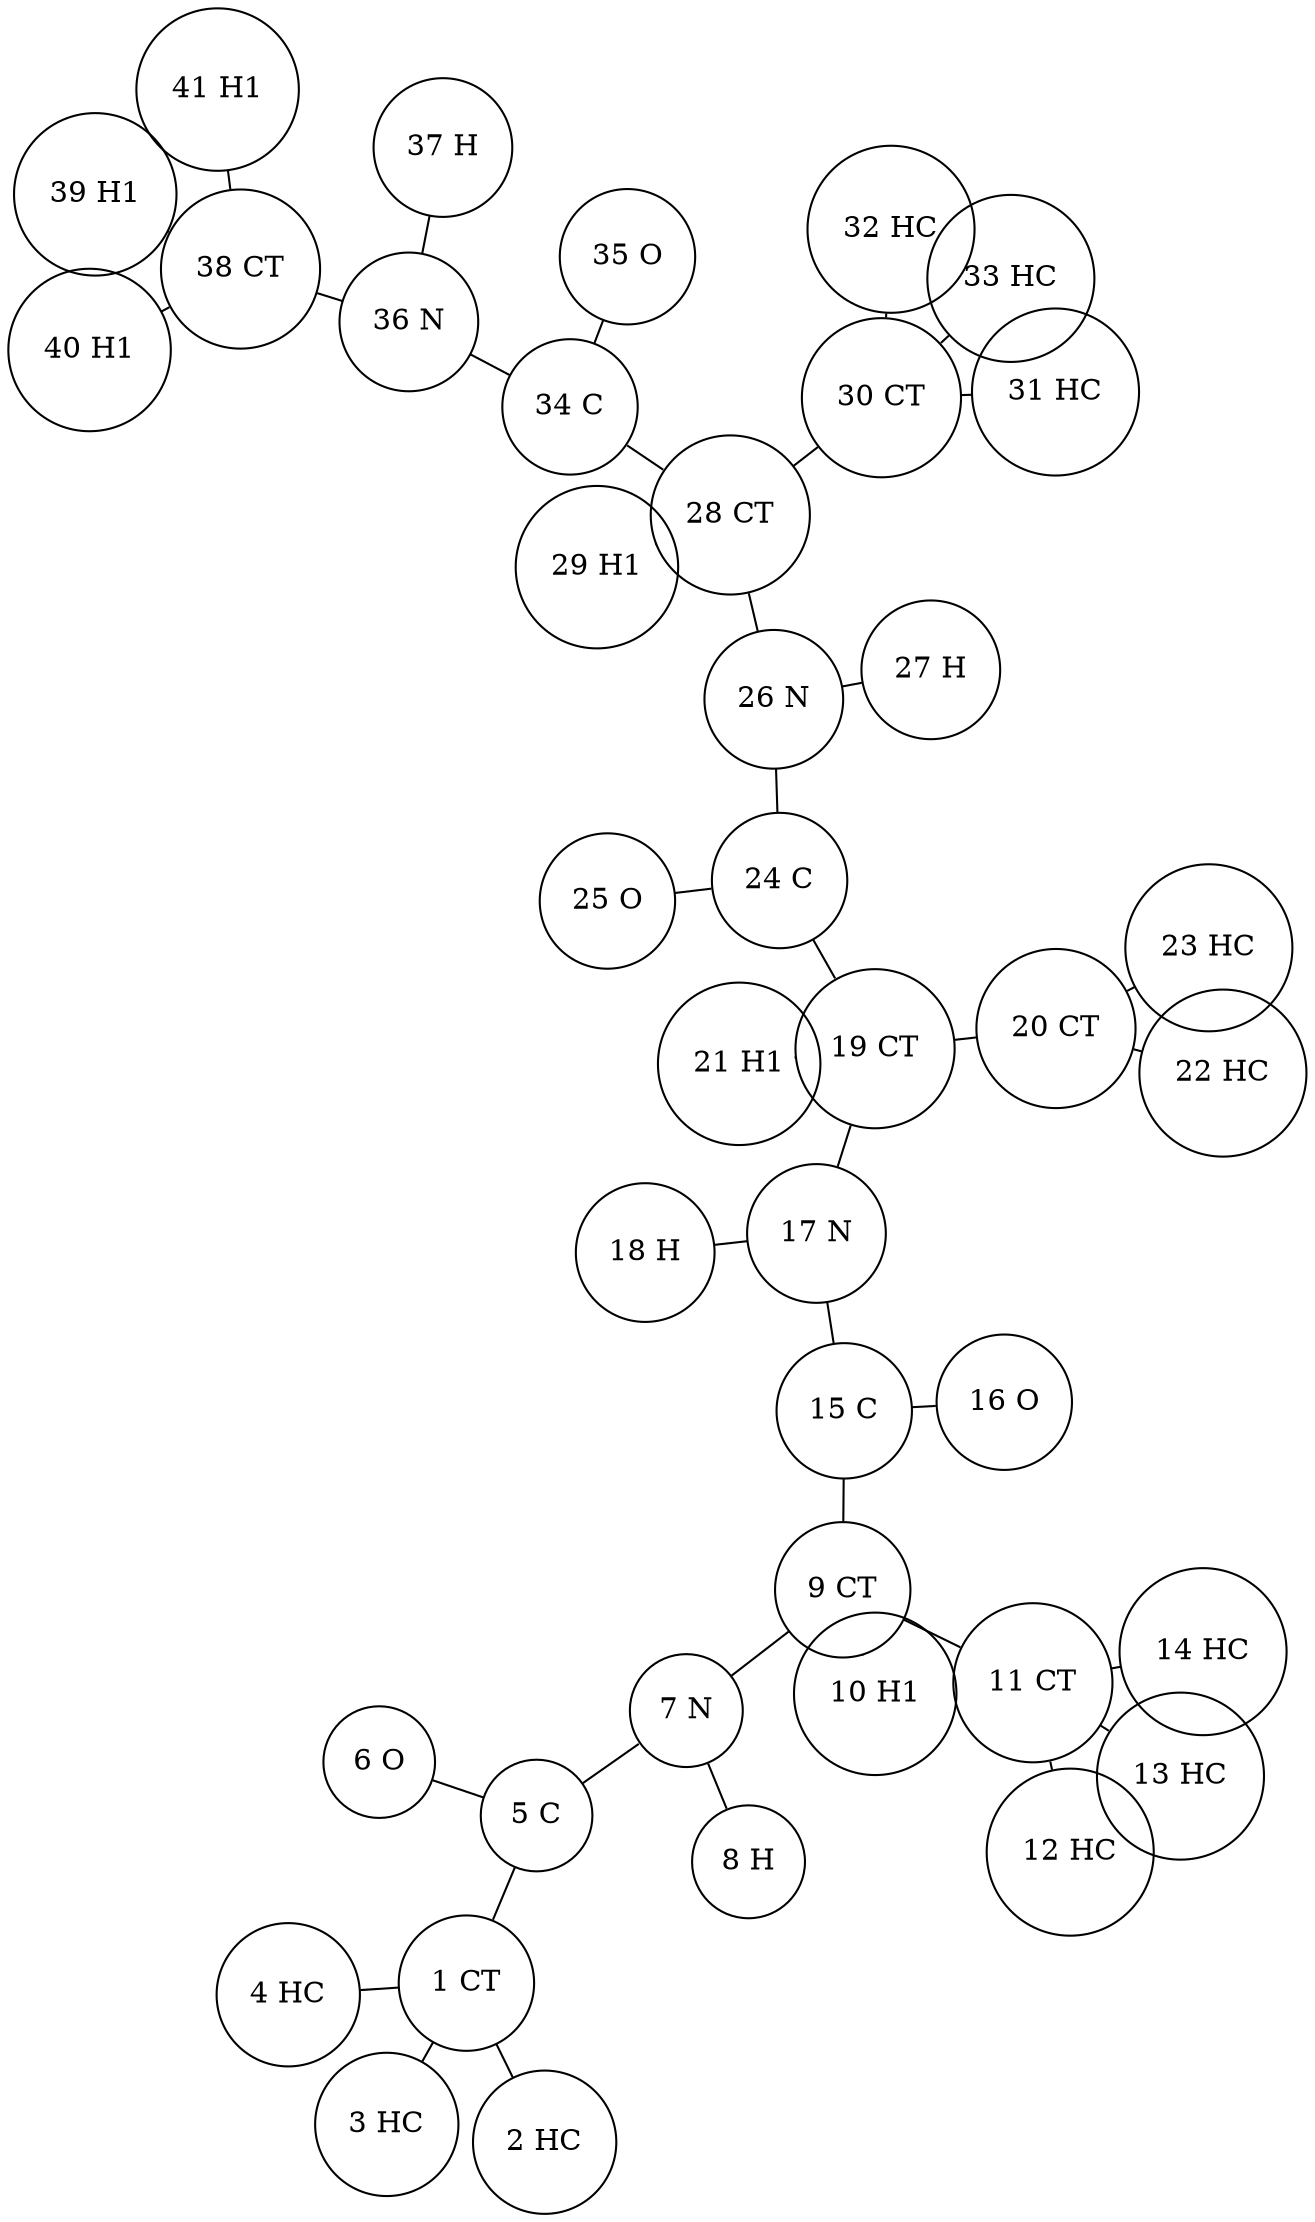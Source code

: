 
        graph G {
          layout=neato
          node [shape="circle"]
    "1 CT" -- "2 HC";
"1 CT" -- "3 HC";
"1 CT" -- "4 HC";
"1 CT" -- "5 C";
"5 C" -- "6 O";
"5 C" -- "7 N";
"7 N" -- "8 H";
"7 N" -- "9 CT";
"9 CT" -- "10 H1";
"9 CT" -- "11 CT";
"9 CT" -- "15 C";
"11 CT" -- "12 HC";
"11 CT" -- "13 HC";
"11 CT" -- "14 HC";
"15 C" -- "16 O";
"15 C" -- "17 N";
"17 N" -- "18 H";
"17 N" -- "19 CT";
"19 CT" -- "20 CT";
"19 CT" -- "24 C";
"19 CT" -- "21 H1";
"20 CT" -- "22 HC";
"20 CT" -- "23 HC";
"24 C" -- "25 O";
"24 C" -- "26 N";
"26 N" -- "27 H";
"26 N" -- "28 CT";
"28 CT" -- "29 H1";
"28 CT" -- "30 CT";
"28 CT" -- "34 C";
"30 CT" -- "31 HC";
"30 CT" -- "32 HC";
"30 CT" -- "33 HC";
"34 C" -- "35 O";
"34 C" -- "36 N";
"36 N" -- "37 H";
"36 N" -- "38 CT";
"38 CT" -- "39 H1";
"38 CT" -- "40 H1";
"38 CT" -- "41 H1";
        }
    
